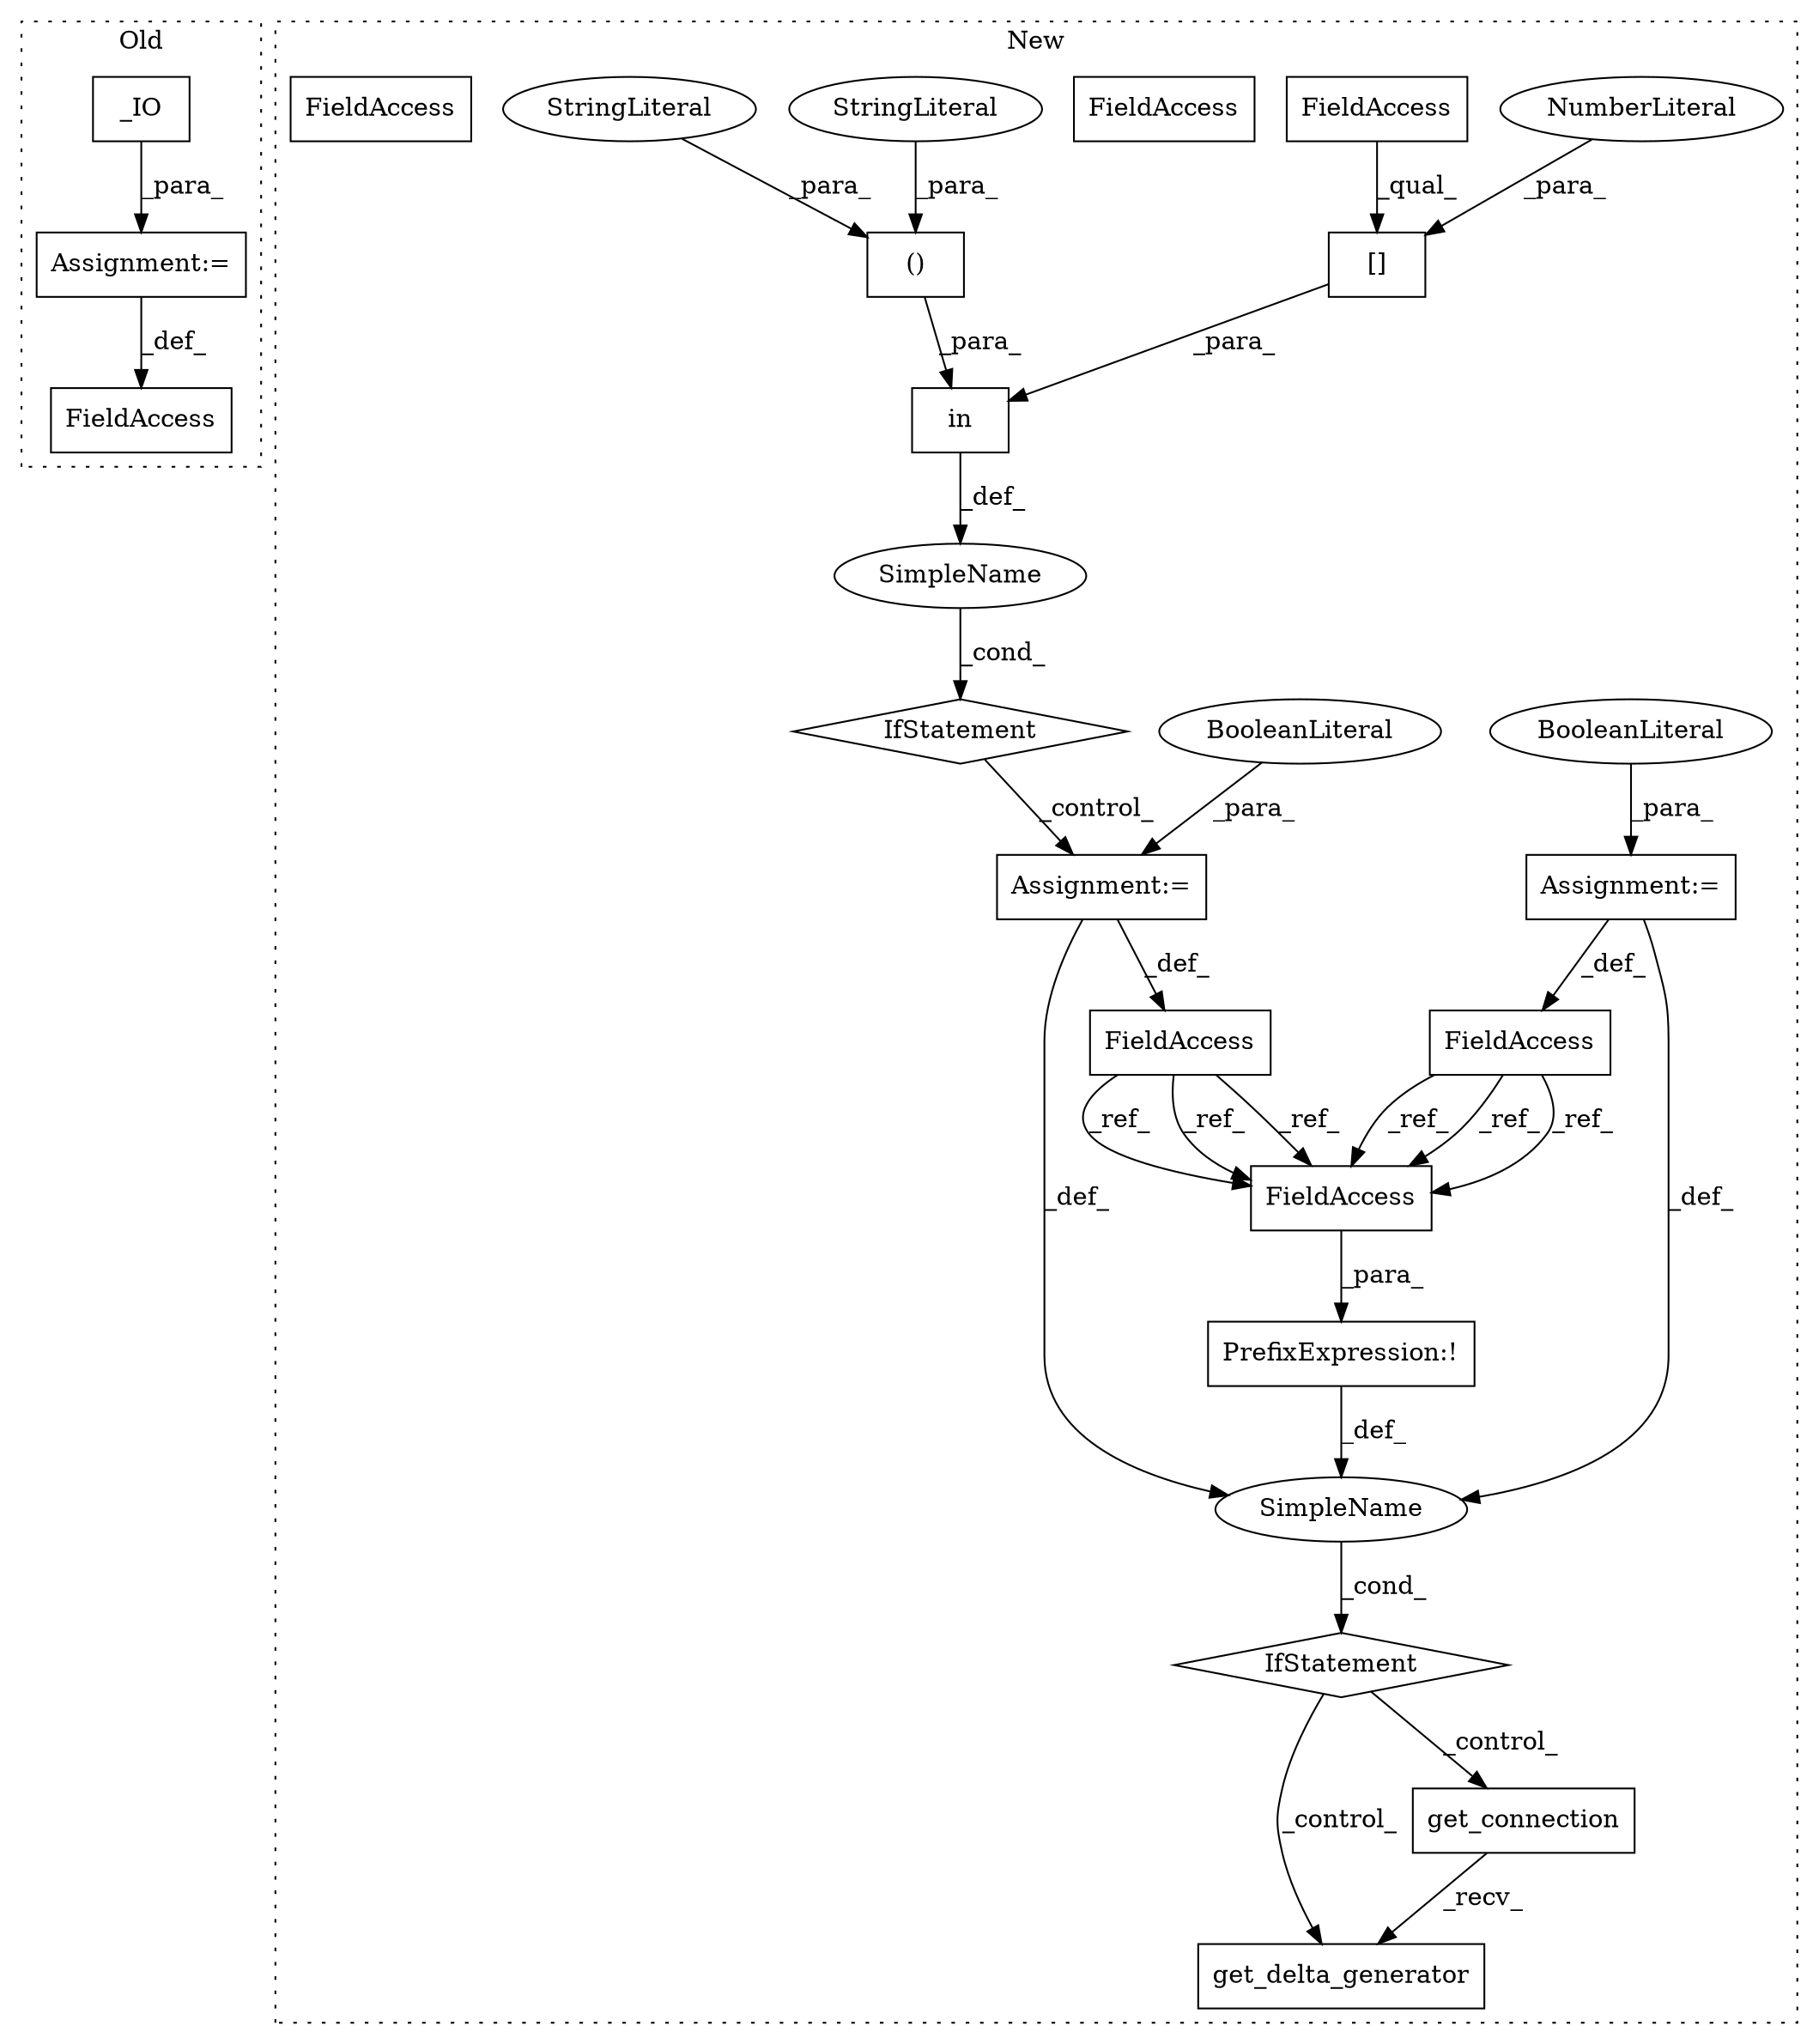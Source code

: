 digraph G {
subgraph cluster0 {
1 [label="_IO" a="32" s="7286" l="5" shape="box"];
8 [label="FieldAccess" a="22" s="7283" l="2" shape="box"];
24 [label="Assignment:=" a="7" s="7285" l="1" shape="box"];
label = "Old";
style="dotted";
}
subgraph cluster1 {
2 [label="IfStatement" a="25" s="5659,5708" l="8,3" shape="diamond"];
3 [label="()" a="106" s="5687" l="21" shape="box"];
4 [label="in" a="105" s="5667" l="41" shape="box"];
5 [label="[]" a="2" s="5667,5677" l="9,1" shape="box"];
6 [label="NumberLiteral" a="34" s="5676" l="1" shape="ellipse"];
7 [label="FieldAccess" a="22" s="5667" l="8" shape="box"];
9 [label="SimpleName" a="42" s="" l="" shape="ellipse"];
10 [label="Assignment:=" a="7" s="5737" l="1" shape="box"];
11 [label="PrefixExpression:!" a="38" s="5758" l="1" shape="box"];
12 [label="FieldAccess" a="22" s="5719" l="18" shape="box"];
13 [label="FieldAccess" a="22" s="5629" l="18" shape="box"];
14 [label="FieldAccess" a="22" s="5759" l="18" shape="box"];
15 [label="get_delta_generator" a="32" s="5815" l="21" shape="box"];
16 [label="SimpleName" a="42" s="" l="" shape="ellipse"];
17 [label="get_connection" a="32" s="5798" l="16" shape="box"];
18 [label="BooleanLiteral" a="9" s="5738" l="4" shape="ellipse"];
19 [label="IfStatement" a="25" s="5754,5777" l="4,2" shape="diamond"];
20 [label="Assignment:=" a="7" s="5647" l="1" shape="box"];
21 [label="BooleanLiteral" a="9" s="5648" l="5" shape="ellipse"];
22 [label="StringLiteral" a="45" s="5687" l="4" shape="ellipse"];
23 [label="StringLiteral" a="45" s="5704" l="4" shape="ellipse"];
25 [label="FieldAccess" a="22" s="5759" l="18" shape="box"];
26 [label="FieldAccess" a="22" s="5759" l="18" shape="box"];
label = "New";
style="dotted";
}
1 -> 24 [label="_para_"];
2 -> 10 [label="_control_"];
3 -> 4 [label="_para_"];
4 -> 9 [label="_def_"];
5 -> 4 [label="_para_"];
6 -> 5 [label="_para_"];
7 -> 5 [label="_qual_"];
9 -> 2 [label="_cond_"];
10 -> 16 [label="_def_"];
10 -> 12 [label="_def_"];
11 -> 16 [label="_def_"];
12 -> 26 [label="_ref_"];
12 -> 26 [label="_ref_"];
12 -> 26 [label="_ref_"];
13 -> 26 [label="_ref_"];
13 -> 26 [label="_ref_"];
13 -> 26 [label="_ref_"];
16 -> 19 [label="_cond_"];
17 -> 15 [label="_recv_"];
18 -> 10 [label="_para_"];
19 -> 15 [label="_control_"];
19 -> 17 [label="_control_"];
20 -> 16 [label="_def_"];
20 -> 13 [label="_def_"];
21 -> 20 [label="_para_"];
22 -> 3 [label="_para_"];
23 -> 3 [label="_para_"];
24 -> 8 [label="_def_"];
26 -> 11 [label="_para_"];
}